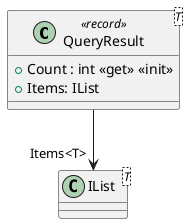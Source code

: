 @startuml
class "QueryResult"<T> <<record>> {
    + Count : int <<get>> <<init>>
    + Items: IList
}
class "IList"<T> {
}
"QueryResult" --> "Items<T>" "IList"
@enduml
